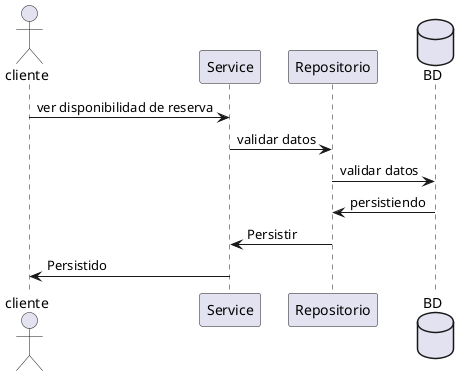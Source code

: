 'Hay que hacer un diagrama de secuencia y clase para cada elemento del CRUD

@startuml

'Ejemplo
'ver disponibilidad


actor cliente

cliente -> Service: ver disponibilidad de reserva
Service -> Repositorio: validar datos
database BD
Repositorio -> BD: validar datos
Repositorio <- BD: persistiendo
Service <- Repositorio: Persistir
cliente <- Service: Persistido

@enduml

